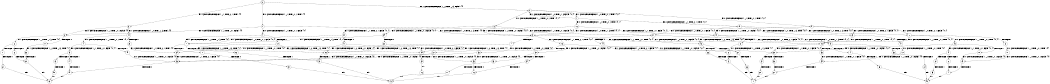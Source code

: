 digraph BCG {
size = "7, 10.5";
center = TRUE;
node [shape = circle];
0 [peripheries = 2];
0 -> 1 [label = "EX !0 !ATOMIC_EXCH_BRANCH (1, +1, TRUE, +0, 1, TRUE) !{0}"];
0 -> 2 [label = "EX !1 !ATOMIC_EXCH_BRANCH (1, +0, TRUE, +1, 3, FALSE) !{0}"];
0 -> 3 [label = "EX !0 !ATOMIC_EXCH_BRANCH (1, +1, TRUE, +0, 1, TRUE) !{0}"];
1 -> 4 [label = "EX !0 !ATOMIC_EXCH_BRANCH (1, +1, TRUE, +0, 1, FALSE) !{0}"];
1 -> 5 [label = "EX !1 !ATOMIC_EXCH_BRANCH (1, +0, TRUE, +1, 3, TRUE) !{0}"];
1 -> 6 [label = "EX !0 !ATOMIC_EXCH_BRANCH (1, +1, TRUE, +0, 1, FALSE) !{0}"];
2 -> 7 [label = "EX !1 !ATOMIC_EXCH_BRANCH (1, +0, TRUE, +0, 1, TRUE) !{0, 1}"];
2 -> 8 [label = "EX !0 !ATOMIC_EXCH_BRANCH (1, +1, TRUE, +0, 1, TRUE) !{0, 1}"];
2 -> 9 [label = "EX !0 !ATOMIC_EXCH_BRANCH (1, +1, TRUE, +0, 1, TRUE) !{0, 1}"];
3 -> 10 [label = "EX !1 !ATOMIC_EXCH_BRANCH (1, +0, TRUE, +1, 3, TRUE) !{0}"];
3 -> 6 [label = "EX !0 !ATOMIC_EXCH_BRANCH (1, +1, TRUE, +0, 1, FALSE) !{0}"];
4 -> 11 [label = "EX !1 !ATOMIC_EXCH_BRANCH (1, +0, TRUE, +1, 3, TRUE) !{0}"];
4 -> 12 [label = "TERMINATE !0"];
5 -> 13 [label = "EX !0 !ATOMIC_EXCH_BRANCH (1, +1, TRUE, +0, 1, TRUE) !{0, 1}"];
5 -> 14 [label = "TERMINATE !1"];
5 -> 15 [label = "EX !0 !ATOMIC_EXCH_BRANCH (1, +1, TRUE, +0, 1, TRUE) !{0, 1}"];
6 -> 16 [label = "EX !1 !ATOMIC_EXCH_BRANCH (1, +0, TRUE, +1, 3, TRUE) !{0}"];
6 -> 17 [label = "TERMINATE !0"];
7 -> 2 [label = "EX !1 !ATOMIC_EXCH_BRANCH (1, +0, TRUE, +1, 3, FALSE) !{0, 1}"];
7 -> 18 [label = "EX !0 !ATOMIC_EXCH_BRANCH (1, +1, TRUE, +0, 1, TRUE) !{0, 1}"];
7 -> 19 [label = "EX !0 !ATOMIC_EXCH_BRANCH (1, +1, TRUE, +0, 1, TRUE) !{0, 1}"];
8 -> 20 [label = "EX !0 !ATOMIC_EXCH_BRANCH (1, +1, TRUE, +0, 1, FALSE) !{0, 1}"];
8 -> 5 [label = "EX !1 !ATOMIC_EXCH_BRANCH (1, +0, TRUE, +0, 1, FALSE) !{0, 1}"];
8 -> 21 [label = "EX !0 !ATOMIC_EXCH_BRANCH (1, +1, TRUE, +0, 1, FALSE) !{0, 1}"];
9 -> 22 [label = "EX !1 !ATOMIC_EXCH_BRANCH (1, +0, TRUE, +0, 1, FALSE) !{0, 1}"];
9 -> 21 [label = "EX !0 !ATOMIC_EXCH_BRANCH (1, +1, TRUE, +0, 1, FALSE) !{0, 1}"];
9 -> 23 [label = "EX !1 !ATOMIC_EXCH_BRANCH (1, +0, TRUE, +0, 1, FALSE) !{0, 1}"];
10 -> 24 [label = "EX !0 !ATOMIC_EXCH_BRANCH (1, +1, TRUE, +0, 1, TRUE) !{0, 1}"];
10 -> 25 [label = "TERMINATE !1"];
11 -> 26 [label = "TERMINATE !0"];
11 -> 27 [label = "TERMINATE !1"];
12 -> 28 [label = "EX !1 !ATOMIC_EXCH_BRANCH (1, +0, TRUE, +1, 3, TRUE) !{1}"];
12 -> 29 [label = "EX !1 !ATOMIC_EXCH_BRANCH (1, +0, TRUE, +1, 3, TRUE) !{1}"];
13 -> 30 [label = "EX !0 !ATOMIC_EXCH_BRANCH (1, +1, TRUE, +0, 1, FALSE) !{0, 1}"];
13 -> 31 [label = "TERMINATE !1"];
13 -> 32 [label = "EX !0 !ATOMIC_EXCH_BRANCH (1, +1, TRUE, +0, 1, FALSE) !{0, 1}"];
14 -> 33 [label = "EX !0 !ATOMIC_EXCH_BRANCH (1, +1, TRUE, +0, 1, TRUE) !{0}"];
14 -> 34 [label = "EX !0 !ATOMIC_EXCH_BRANCH (1, +1, TRUE, +0, 1, TRUE) !{0}"];
15 -> 32 [label = "EX !0 !ATOMIC_EXCH_BRANCH (1, +1, TRUE, +0, 1, FALSE) !{0, 1}"];
15 -> 35 [label = "TERMINATE !1"];
16 -> 36 [label = "TERMINATE !0"];
16 -> 37 [label = "TERMINATE !1"];
17 -> 38 [label = "EX !1 !ATOMIC_EXCH_BRANCH (1, +0, TRUE, +1, 3, TRUE) !{1}"];
18 -> 39 [label = "EX !0 !ATOMIC_EXCH_BRANCH (1, +1, TRUE, +0, 1, FALSE) !{0, 1}"];
18 -> 5 [label = "EX !1 !ATOMIC_EXCH_BRANCH (1, +0, TRUE, +1, 3, TRUE) !{0, 1}"];
18 -> 40 [label = "EX !0 !ATOMIC_EXCH_BRANCH (1, +1, TRUE, +0, 1, FALSE) !{0, 1}"];
19 -> 22 [label = "EX !1 !ATOMIC_EXCH_BRANCH (1, +0, TRUE, +1, 3, TRUE) !{0, 1}"];
19 -> 40 [label = "EX !0 !ATOMIC_EXCH_BRANCH (1, +1, TRUE, +0, 1, FALSE) !{0, 1}"];
19 -> 23 [label = "EX !1 !ATOMIC_EXCH_BRANCH (1, +0, TRUE, +1, 3, TRUE) !{0, 1}"];
20 -> 11 [label = "EX !1 !ATOMIC_EXCH_BRANCH (1, +0, TRUE, +0, 1, FALSE) !{0, 1}"];
20 -> 41 [label = "TERMINATE !0"];
21 -> 42 [label = "EX !1 !ATOMIC_EXCH_BRANCH (1, +0, TRUE, +0, 1, FALSE) !{0, 1}"];
21 -> 43 [label = "EX !1 !ATOMIC_EXCH_BRANCH (1, +0, TRUE, +0, 1, FALSE) !{0, 1}"];
21 -> 44 [label = "TERMINATE !0"];
22 -> 45 [label = "EX !0 !ATOMIC_EXCH_BRANCH (1, +1, TRUE, +0, 1, TRUE) !{0, 1}"];
22 -> 46 [label = "TERMINATE !1"];
22 -> 15 [label = "EX !0 !ATOMIC_EXCH_BRANCH (1, +1, TRUE, +0, 1, TRUE) !{0, 1}"];
23 -> 15 [label = "EX !0 !ATOMIC_EXCH_BRANCH (1, +1, TRUE, +0, 1, TRUE) !{0, 1}"];
23 -> 47 [label = "TERMINATE !1"];
24 -> 48 [label = "EX !0 !ATOMIC_EXCH_BRANCH (1, +1, TRUE, +0, 1, FALSE) !{0, 1}"];
24 -> 49 [label = "TERMINATE !1"];
25 -> 34 [label = "EX !0 !ATOMIC_EXCH_BRANCH (1, +1, TRUE, +0, 1, TRUE) !{0}"];
26 -> 50 [label = "TERMINATE !1"];
27 -> 51 [label = "TERMINATE !0"];
28 -> 50 [label = "TERMINATE !1"];
29 -> 52 [label = "TERMINATE !1"];
30 -> 53 [label = "TERMINATE !0"];
30 -> 54 [label = "TERMINATE !1"];
31 -> 55 [label = "EX !0 !ATOMIC_EXCH_BRANCH (1, +1, TRUE, +0, 1, FALSE) !{0}"];
31 -> 56 [label = "EX !0 !ATOMIC_EXCH_BRANCH (1, +1, TRUE, +0, 1, FALSE) !{0}"];
32 -> 57 [label = "TERMINATE !0"];
32 -> 58 [label = "TERMINATE !1"];
33 -> 55 [label = "EX !0 !ATOMIC_EXCH_BRANCH (1, +1, TRUE, +0, 1, FALSE) !{0}"];
33 -> 56 [label = "EX !0 !ATOMIC_EXCH_BRANCH (1, +1, TRUE, +0, 1, FALSE) !{0}"];
34 -> 56 [label = "EX !0 !ATOMIC_EXCH_BRANCH (1, +1, TRUE, +0, 1, FALSE) !{0}"];
35 -> 59 [label = "EX !0 !ATOMIC_EXCH_BRANCH (1, +1, TRUE, +0, 1, FALSE) !{0}"];
36 -> 60 [label = "TERMINATE !1"];
37 -> 61 [label = "TERMINATE !0"];
38 -> 60 [label = "TERMINATE !1"];
39 -> 11 [label = "EX !1 !ATOMIC_EXCH_BRANCH (1, +0, TRUE, +1, 3, TRUE) !{0, 1}"];
39 -> 62 [label = "TERMINATE !0"];
40 -> 42 [label = "EX !1 !ATOMIC_EXCH_BRANCH (1, +0, TRUE, +1, 3, TRUE) !{0, 1}"];
40 -> 43 [label = "EX !1 !ATOMIC_EXCH_BRANCH (1, +0, TRUE, +1, 3, TRUE) !{0, 1}"];
40 -> 63 [label = "TERMINATE !0"];
41 -> 28 [label = "EX !1 !ATOMIC_EXCH_BRANCH (1, +0, TRUE, +0, 1, FALSE) !{1}"];
41 -> 29 [label = "EX !1 !ATOMIC_EXCH_BRANCH (1, +0, TRUE, +0, 1, FALSE) !{1}"];
42 -> 64 [label = "TERMINATE !0"];
42 -> 65 [label = "TERMINATE !1"];
43 -> 66 [label = "TERMINATE !0"];
43 -> 67 [label = "TERMINATE !1"];
44 -> 68 [label = "EX !1 !ATOMIC_EXCH_BRANCH (1, +0, TRUE, +0, 1, FALSE) !{1}"];
45 -> 69 [label = "EX !0 !ATOMIC_EXCH_BRANCH (1, +1, TRUE, +0, 1, FALSE) !{0, 1}"];
45 -> 70 [label = "TERMINATE !1"];
45 -> 32 [label = "EX !0 !ATOMIC_EXCH_BRANCH (1, +1, TRUE, +0, 1, FALSE) !{0, 1}"];
46 -> 71 [label = "EX !0 !ATOMIC_EXCH_BRANCH (1, +1, TRUE, +0, 1, TRUE) !{0}"];
47 -> 72 [label = "EX !0 !ATOMIC_EXCH_BRANCH (1, +1, TRUE, +0, 1, TRUE) !{0}"];
48 -> 73 [label = "TERMINATE !0"];
48 -> 74 [label = "TERMINATE !1"];
49 -> 56 [label = "EX !0 !ATOMIC_EXCH_BRANCH (1, +1, TRUE, +0, 1, FALSE) !{0}"];
50 -> 75 [label = "exit"];
51 -> 75 [label = "exit"];
52 -> 76 [label = "exit"];
53 -> 77 [label = "TERMINATE !1"];
54 -> 78 [label = "TERMINATE !0"];
55 -> 78 [label = "TERMINATE !0"];
56 -> 79 [label = "TERMINATE !0"];
57 -> 80 [label = "TERMINATE !1"];
58 -> 81 [label = "TERMINATE !0"];
59 -> 81 [label = "TERMINATE !0"];
60 -> 82 [label = "exit"];
61 -> 82 [label = "exit"];
62 -> 28 [label = "EX !1 !ATOMIC_EXCH_BRANCH (1, +0, TRUE, +1, 3, TRUE) !{1}"];
62 -> 29 [label = "EX !1 !ATOMIC_EXCH_BRANCH (1, +0, TRUE, +1, 3, TRUE) !{1}"];
63 -> 68 [label = "EX !1 !ATOMIC_EXCH_BRANCH (1, +0, TRUE, +1, 3, TRUE) !{1}"];
64 -> 83 [label = "TERMINATE !1"];
65 -> 84 [label = "TERMINATE !0"];
66 -> 85 [label = "TERMINATE !1"];
67 -> 86 [label = "TERMINATE !0"];
68 -> 85 [label = "TERMINATE !1"];
69 -> 87 [label = "TERMINATE !0"];
69 -> 88 [label = "TERMINATE !1"];
70 -> 89 [label = "EX !0 !ATOMIC_EXCH_BRANCH (1, +1, TRUE, +0, 1, FALSE) !{0}"];
71 -> 89 [label = "EX !0 !ATOMIC_EXCH_BRANCH (1, +1, TRUE, +0, 1, FALSE) !{0}"];
72 -> 59 [label = "EX !0 !ATOMIC_EXCH_BRANCH (1, +1, TRUE, +0, 1, FALSE) !{0}"];
73 -> 90 [label = "TERMINATE !1"];
74 -> 79 [label = "TERMINATE !0"];
77 -> 75 [label = "exit"];
78 -> 75 [label = "exit"];
79 -> 82 [label = "exit"];
80 -> 91 [label = "exit"];
81 -> 91 [label = "exit"];
83 -> 92 [label = "exit"];
84 -> 92 [label = "exit"];
85 -> 91 [label = "exit"];
86 -> 91 [label = "exit"];
87 -> 93 [label = "TERMINATE !1"];
88 -> 94 [label = "TERMINATE !0"];
89 -> 94 [label = "TERMINATE !0"];
90 -> 82 [label = "exit"];
93 -> 92 [label = "exit"];
94 -> 92 [label = "exit"];
}
